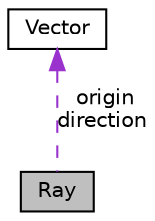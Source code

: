 digraph "Ray"
{
  edge [fontname="Helvetica",fontsize="10",labelfontname="Helvetica",labelfontsize="10"];
  node [fontname="Helvetica",fontsize="10",shape=record];
  Node1 [label="Ray",height=0.2,width=0.4,color="black", fillcolor="grey75", style="filled", fontcolor="black"];
  Node2 -> Node1 [dir="back",color="darkorchid3",fontsize="10",style="dashed",label=" origin\ndirection" ];
  Node2 [label="Vector",height=0.2,width=0.4,color="black", fillcolor="white", style="filled",URL="$classVector.html",tooltip="Allows to create vectors and apply operations to them. "];
}
